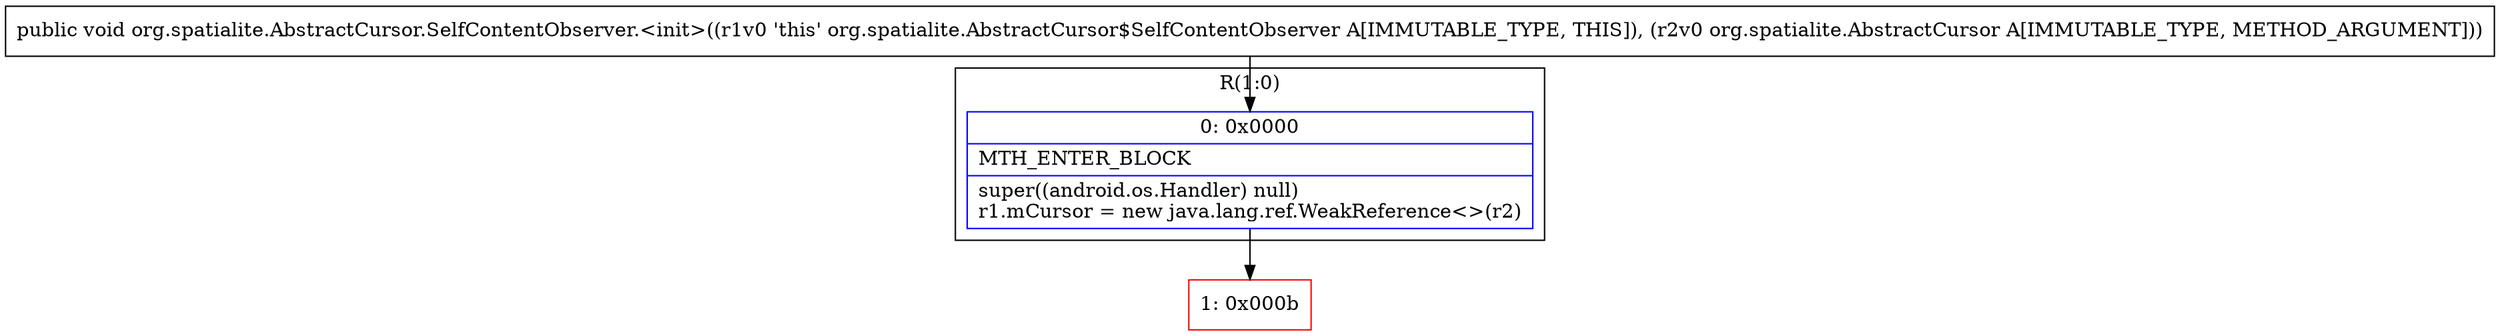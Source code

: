 digraph "CFG fororg.spatialite.AbstractCursor.SelfContentObserver.\<init\>(Lorg\/spatialite\/AbstractCursor;)V" {
subgraph cluster_Region_1494783477 {
label = "R(1:0)";
node [shape=record,color=blue];
Node_0 [shape=record,label="{0\:\ 0x0000|MTH_ENTER_BLOCK\l|super((android.os.Handler) null)\lr1.mCursor = new java.lang.ref.WeakReference\<\>(r2)\l}"];
}
Node_1 [shape=record,color=red,label="{1\:\ 0x000b}"];
MethodNode[shape=record,label="{public void org.spatialite.AbstractCursor.SelfContentObserver.\<init\>((r1v0 'this' org.spatialite.AbstractCursor$SelfContentObserver A[IMMUTABLE_TYPE, THIS]), (r2v0 org.spatialite.AbstractCursor A[IMMUTABLE_TYPE, METHOD_ARGUMENT])) }"];
MethodNode -> Node_0;
Node_0 -> Node_1;
}

